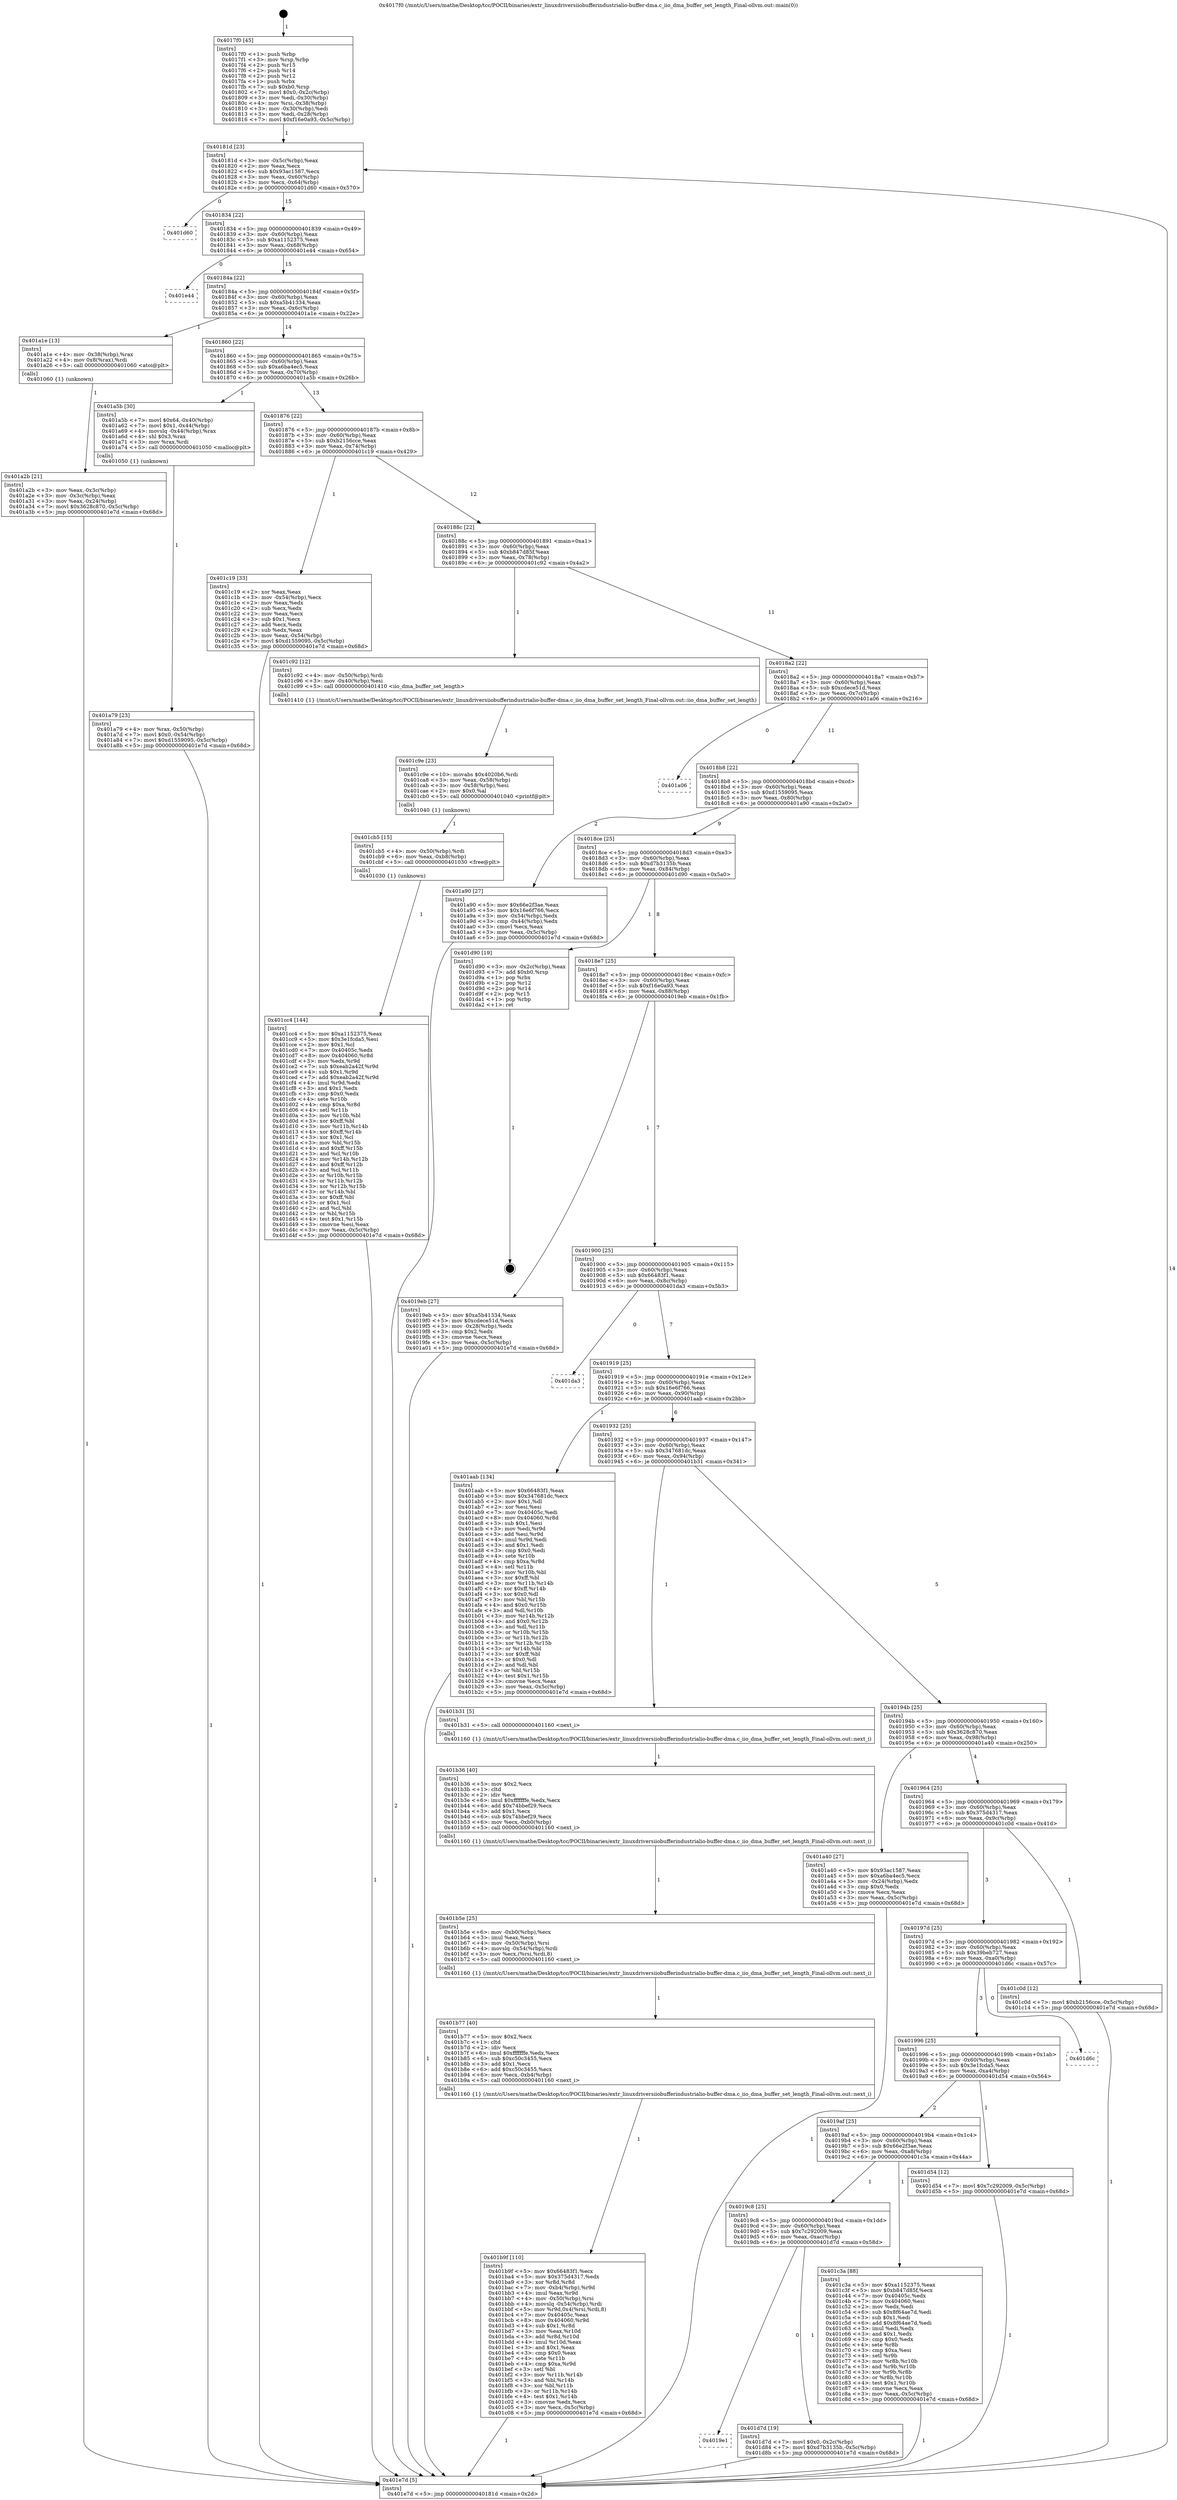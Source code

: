digraph "0x4017f0" {
  label = "0x4017f0 (/mnt/c/Users/mathe/Desktop/tcc/POCII/binaries/extr_linuxdriversiiobufferindustrialio-buffer-dma.c_iio_dma_buffer_set_length_Final-ollvm.out::main(0))"
  labelloc = "t"
  node[shape=record]

  Entry [label="",width=0.3,height=0.3,shape=circle,fillcolor=black,style=filled]
  "0x40181d" [label="{
     0x40181d [23]\l
     | [instrs]\l
     &nbsp;&nbsp;0x40181d \<+3\>: mov -0x5c(%rbp),%eax\l
     &nbsp;&nbsp;0x401820 \<+2\>: mov %eax,%ecx\l
     &nbsp;&nbsp;0x401822 \<+6\>: sub $0x93ac1587,%ecx\l
     &nbsp;&nbsp;0x401828 \<+3\>: mov %eax,-0x60(%rbp)\l
     &nbsp;&nbsp;0x40182b \<+3\>: mov %ecx,-0x64(%rbp)\l
     &nbsp;&nbsp;0x40182e \<+6\>: je 0000000000401d60 \<main+0x570\>\l
  }"]
  "0x401d60" [label="{
     0x401d60\l
  }", style=dashed]
  "0x401834" [label="{
     0x401834 [22]\l
     | [instrs]\l
     &nbsp;&nbsp;0x401834 \<+5\>: jmp 0000000000401839 \<main+0x49\>\l
     &nbsp;&nbsp;0x401839 \<+3\>: mov -0x60(%rbp),%eax\l
     &nbsp;&nbsp;0x40183c \<+5\>: sub $0xa1152375,%eax\l
     &nbsp;&nbsp;0x401841 \<+3\>: mov %eax,-0x68(%rbp)\l
     &nbsp;&nbsp;0x401844 \<+6\>: je 0000000000401e44 \<main+0x654\>\l
  }"]
  Exit [label="",width=0.3,height=0.3,shape=circle,fillcolor=black,style=filled,peripheries=2]
  "0x401e44" [label="{
     0x401e44\l
  }", style=dashed]
  "0x40184a" [label="{
     0x40184a [22]\l
     | [instrs]\l
     &nbsp;&nbsp;0x40184a \<+5\>: jmp 000000000040184f \<main+0x5f\>\l
     &nbsp;&nbsp;0x40184f \<+3\>: mov -0x60(%rbp),%eax\l
     &nbsp;&nbsp;0x401852 \<+5\>: sub $0xa5b41334,%eax\l
     &nbsp;&nbsp;0x401857 \<+3\>: mov %eax,-0x6c(%rbp)\l
     &nbsp;&nbsp;0x40185a \<+6\>: je 0000000000401a1e \<main+0x22e\>\l
  }"]
  "0x4019e1" [label="{
     0x4019e1\l
  }", style=dashed]
  "0x401a1e" [label="{
     0x401a1e [13]\l
     | [instrs]\l
     &nbsp;&nbsp;0x401a1e \<+4\>: mov -0x38(%rbp),%rax\l
     &nbsp;&nbsp;0x401a22 \<+4\>: mov 0x8(%rax),%rdi\l
     &nbsp;&nbsp;0x401a26 \<+5\>: call 0000000000401060 \<atoi@plt\>\l
     | [calls]\l
     &nbsp;&nbsp;0x401060 \{1\} (unknown)\l
  }"]
  "0x401860" [label="{
     0x401860 [22]\l
     | [instrs]\l
     &nbsp;&nbsp;0x401860 \<+5\>: jmp 0000000000401865 \<main+0x75\>\l
     &nbsp;&nbsp;0x401865 \<+3\>: mov -0x60(%rbp),%eax\l
     &nbsp;&nbsp;0x401868 \<+5\>: sub $0xa6ba4ec5,%eax\l
     &nbsp;&nbsp;0x40186d \<+3\>: mov %eax,-0x70(%rbp)\l
     &nbsp;&nbsp;0x401870 \<+6\>: je 0000000000401a5b \<main+0x26b\>\l
  }"]
  "0x401d7d" [label="{
     0x401d7d [19]\l
     | [instrs]\l
     &nbsp;&nbsp;0x401d7d \<+7\>: movl $0x0,-0x2c(%rbp)\l
     &nbsp;&nbsp;0x401d84 \<+7\>: movl $0xd7b3135b,-0x5c(%rbp)\l
     &nbsp;&nbsp;0x401d8b \<+5\>: jmp 0000000000401e7d \<main+0x68d\>\l
  }"]
  "0x401a5b" [label="{
     0x401a5b [30]\l
     | [instrs]\l
     &nbsp;&nbsp;0x401a5b \<+7\>: movl $0x64,-0x40(%rbp)\l
     &nbsp;&nbsp;0x401a62 \<+7\>: movl $0x1,-0x44(%rbp)\l
     &nbsp;&nbsp;0x401a69 \<+4\>: movslq -0x44(%rbp),%rax\l
     &nbsp;&nbsp;0x401a6d \<+4\>: shl $0x3,%rax\l
     &nbsp;&nbsp;0x401a71 \<+3\>: mov %rax,%rdi\l
     &nbsp;&nbsp;0x401a74 \<+5\>: call 0000000000401050 \<malloc@plt\>\l
     | [calls]\l
     &nbsp;&nbsp;0x401050 \{1\} (unknown)\l
  }"]
  "0x401876" [label="{
     0x401876 [22]\l
     | [instrs]\l
     &nbsp;&nbsp;0x401876 \<+5\>: jmp 000000000040187b \<main+0x8b\>\l
     &nbsp;&nbsp;0x40187b \<+3\>: mov -0x60(%rbp),%eax\l
     &nbsp;&nbsp;0x40187e \<+5\>: sub $0xb2156cce,%eax\l
     &nbsp;&nbsp;0x401883 \<+3\>: mov %eax,-0x74(%rbp)\l
     &nbsp;&nbsp;0x401886 \<+6\>: je 0000000000401c19 \<main+0x429\>\l
  }"]
  "0x401cc4" [label="{
     0x401cc4 [144]\l
     | [instrs]\l
     &nbsp;&nbsp;0x401cc4 \<+5\>: mov $0xa1152375,%eax\l
     &nbsp;&nbsp;0x401cc9 \<+5\>: mov $0x3e1fcda5,%esi\l
     &nbsp;&nbsp;0x401cce \<+2\>: mov $0x1,%cl\l
     &nbsp;&nbsp;0x401cd0 \<+7\>: mov 0x40405c,%edx\l
     &nbsp;&nbsp;0x401cd7 \<+8\>: mov 0x404060,%r8d\l
     &nbsp;&nbsp;0x401cdf \<+3\>: mov %edx,%r9d\l
     &nbsp;&nbsp;0x401ce2 \<+7\>: sub $0xeab2a42f,%r9d\l
     &nbsp;&nbsp;0x401ce9 \<+4\>: sub $0x1,%r9d\l
     &nbsp;&nbsp;0x401ced \<+7\>: add $0xeab2a42f,%r9d\l
     &nbsp;&nbsp;0x401cf4 \<+4\>: imul %r9d,%edx\l
     &nbsp;&nbsp;0x401cf8 \<+3\>: and $0x1,%edx\l
     &nbsp;&nbsp;0x401cfb \<+3\>: cmp $0x0,%edx\l
     &nbsp;&nbsp;0x401cfe \<+4\>: sete %r10b\l
     &nbsp;&nbsp;0x401d02 \<+4\>: cmp $0xa,%r8d\l
     &nbsp;&nbsp;0x401d06 \<+4\>: setl %r11b\l
     &nbsp;&nbsp;0x401d0a \<+3\>: mov %r10b,%bl\l
     &nbsp;&nbsp;0x401d0d \<+3\>: xor $0xff,%bl\l
     &nbsp;&nbsp;0x401d10 \<+3\>: mov %r11b,%r14b\l
     &nbsp;&nbsp;0x401d13 \<+4\>: xor $0xff,%r14b\l
     &nbsp;&nbsp;0x401d17 \<+3\>: xor $0x1,%cl\l
     &nbsp;&nbsp;0x401d1a \<+3\>: mov %bl,%r15b\l
     &nbsp;&nbsp;0x401d1d \<+4\>: and $0xff,%r15b\l
     &nbsp;&nbsp;0x401d21 \<+3\>: and %cl,%r10b\l
     &nbsp;&nbsp;0x401d24 \<+3\>: mov %r14b,%r12b\l
     &nbsp;&nbsp;0x401d27 \<+4\>: and $0xff,%r12b\l
     &nbsp;&nbsp;0x401d2b \<+3\>: and %cl,%r11b\l
     &nbsp;&nbsp;0x401d2e \<+3\>: or %r10b,%r15b\l
     &nbsp;&nbsp;0x401d31 \<+3\>: or %r11b,%r12b\l
     &nbsp;&nbsp;0x401d34 \<+3\>: xor %r12b,%r15b\l
     &nbsp;&nbsp;0x401d37 \<+3\>: or %r14b,%bl\l
     &nbsp;&nbsp;0x401d3a \<+3\>: xor $0xff,%bl\l
     &nbsp;&nbsp;0x401d3d \<+3\>: or $0x1,%cl\l
     &nbsp;&nbsp;0x401d40 \<+2\>: and %cl,%bl\l
     &nbsp;&nbsp;0x401d42 \<+3\>: or %bl,%r15b\l
     &nbsp;&nbsp;0x401d45 \<+4\>: test $0x1,%r15b\l
     &nbsp;&nbsp;0x401d49 \<+3\>: cmovne %esi,%eax\l
     &nbsp;&nbsp;0x401d4c \<+3\>: mov %eax,-0x5c(%rbp)\l
     &nbsp;&nbsp;0x401d4f \<+5\>: jmp 0000000000401e7d \<main+0x68d\>\l
  }"]
  "0x401c19" [label="{
     0x401c19 [33]\l
     | [instrs]\l
     &nbsp;&nbsp;0x401c19 \<+2\>: xor %eax,%eax\l
     &nbsp;&nbsp;0x401c1b \<+3\>: mov -0x54(%rbp),%ecx\l
     &nbsp;&nbsp;0x401c1e \<+2\>: mov %eax,%edx\l
     &nbsp;&nbsp;0x401c20 \<+2\>: sub %ecx,%edx\l
     &nbsp;&nbsp;0x401c22 \<+2\>: mov %eax,%ecx\l
     &nbsp;&nbsp;0x401c24 \<+3\>: sub $0x1,%ecx\l
     &nbsp;&nbsp;0x401c27 \<+2\>: add %ecx,%edx\l
     &nbsp;&nbsp;0x401c29 \<+2\>: sub %edx,%eax\l
     &nbsp;&nbsp;0x401c2b \<+3\>: mov %eax,-0x54(%rbp)\l
     &nbsp;&nbsp;0x401c2e \<+7\>: movl $0xd1559095,-0x5c(%rbp)\l
     &nbsp;&nbsp;0x401c35 \<+5\>: jmp 0000000000401e7d \<main+0x68d\>\l
  }"]
  "0x40188c" [label="{
     0x40188c [22]\l
     | [instrs]\l
     &nbsp;&nbsp;0x40188c \<+5\>: jmp 0000000000401891 \<main+0xa1\>\l
     &nbsp;&nbsp;0x401891 \<+3\>: mov -0x60(%rbp),%eax\l
     &nbsp;&nbsp;0x401894 \<+5\>: sub $0xb847d85f,%eax\l
     &nbsp;&nbsp;0x401899 \<+3\>: mov %eax,-0x78(%rbp)\l
     &nbsp;&nbsp;0x40189c \<+6\>: je 0000000000401c92 \<main+0x4a2\>\l
  }"]
  "0x401cb5" [label="{
     0x401cb5 [15]\l
     | [instrs]\l
     &nbsp;&nbsp;0x401cb5 \<+4\>: mov -0x50(%rbp),%rdi\l
     &nbsp;&nbsp;0x401cb9 \<+6\>: mov %eax,-0xb8(%rbp)\l
     &nbsp;&nbsp;0x401cbf \<+5\>: call 0000000000401030 \<free@plt\>\l
     | [calls]\l
     &nbsp;&nbsp;0x401030 \{1\} (unknown)\l
  }"]
  "0x401c92" [label="{
     0x401c92 [12]\l
     | [instrs]\l
     &nbsp;&nbsp;0x401c92 \<+4\>: mov -0x50(%rbp),%rdi\l
     &nbsp;&nbsp;0x401c96 \<+3\>: mov -0x40(%rbp),%esi\l
     &nbsp;&nbsp;0x401c99 \<+5\>: call 0000000000401410 \<iio_dma_buffer_set_length\>\l
     | [calls]\l
     &nbsp;&nbsp;0x401410 \{1\} (/mnt/c/Users/mathe/Desktop/tcc/POCII/binaries/extr_linuxdriversiiobufferindustrialio-buffer-dma.c_iio_dma_buffer_set_length_Final-ollvm.out::iio_dma_buffer_set_length)\l
  }"]
  "0x4018a2" [label="{
     0x4018a2 [22]\l
     | [instrs]\l
     &nbsp;&nbsp;0x4018a2 \<+5\>: jmp 00000000004018a7 \<main+0xb7\>\l
     &nbsp;&nbsp;0x4018a7 \<+3\>: mov -0x60(%rbp),%eax\l
     &nbsp;&nbsp;0x4018aa \<+5\>: sub $0xcdece51d,%eax\l
     &nbsp;&nbsp;0x4018af \<+3\>: mov %eax,-0x7c(%rbp)\l
     &nbsp;&nbsp;0x4018b2 \<+6\>: je 0000000000401a06 \<main+0x216\>\l
  }"]
  "0x401c9e" [label="{
     0x401c9e [23]\l
     | [instrs]\l
     &nbsp;&nbsp;0x401c9e \<+10\>: movabs $0x4020b6,%rdi\l
     &nbsp;&nbsp;0x401ca8 \<+3\>: mov %eax,-0x58(%rbp)\l
     &nbsp;&nbsp;0x401cab \<+3\>: mov -0x58(%rbp),%esi\l
     &nbsp;&nbsp;0x401cae \<+2\>: mov $0x0,%al\l
     &nbsp;&nbsp;0x401cb0 \<+5\>: call 0000000000401040 \<printf@plt\>\l
     | [calls]\l
     &nbsp;&nbsp;0x401040 \{1\} (unknown)\l
  }"]
  "0x401a06" [label="{
     0x401a06\l
  }", style=dashed]
  "0x4018b8" [label="{
     0x4018b8 [22]\l
     | [instrs]\l
     &nbsp;&nbsp;0x4018b8 \<+5\>: jmp 00000000004018bd \<main+0xcd\>\l
     &nbsp;&nbsp;0x4018bd \<+3\>: mov -0x60(%rbp),%eax\l
     &nbsp;&nbsp;0x4018c0 \<+5\>: sub $0xd1559095,%eax\l
     &nbsp;&nbsp;0x4018c5 \<+3\>: mov %eax,-0x80(%rbp)\l
     &nbsp;&nbsp;0x4018c8 \<+6\>: je 0000000000401a90 \<main+0x2a0\>\l
  }"]
  "0x4019c8" [label="{
     0x4019c8 [25]\l
     | [instrs]\l
     &nbsp;&nbsp;0x4019c8 \<+5\>: jmp 00000000004019cd \<main+0x1dd\>\l
     &nbsp;&nbsp;0x4019cd \<+3\>: mov -0x60(%rbp),%eax\l
     &nbsp;&nbsp;0x4019d0 \<+5\>: sub $0x7c292009,%eax\l
     &nbsp;&nbsp;0x4019d5 \<+6\>: mov %eax,-0xac(%rbp)\l
     &nbsp;&nbsp;0x4019db \<+6\>: je 0000000000401d7d \<main+0x58d\>\l
  }"]
  "0x401a90" [label="{
     0x401a90 [27]\l
     | [instrs]\l
     &nbsp;&nbsp;0x401a90 \<+5\>: mov $0x66e2f3ae,%eax\l
     &nbsp;&nbsp;0x401a95 \<+5\>: mov $0x16e6f766,%ecx\l
     &nbsp;&nbsp;0x401a9a \<+3\>: mov -0x54(%rbp),%edx\l
     &nbsp;&nbsp;0x401a9d \<+3\>: cmp -0x44(%rbp),%edx\l
     &nbsp;&nbsp;0x401aa0 \<+3\>: cmovl %ecx,%eax\l
     &nbsp;&nbsp;0x401aa3 \<+3\>: mov %eax,-0x5c(%rbp)\l
     &nbsp;&nbsp;0x401aa6 \<+5\>: jmp 0000000000401e7d \<main+0x68d\>\l
  }"]
  "0x4018ce" [label="{
     0x4018ce [25]\l
     | [instrs]\l
     &nbsp;&nbsp;0x4018ce \<+5\>: jmp 00000000004018d3 \<main+0xe3\>\l
     &nbsp;&nbsp;0x4018d3 \<+3\>: mov -0x60(%rbp),%eax\l
     &nbsp;&nbsp;0x4018d6 \<+5\>: sub $0xd7b3135b,%eax\l
     &nbsp;&nbsp;0x4018db \<+6\>: mov %eax,-0x84(%rbp)\l
     &nbsp;&nbsp;0x4018e1 \<+6\>: je 0000000000401d90 \<main+0x5a0\>\l
  }"]
  "0x401c3a" [label="{
     0x401c3a [88]\l
     | [instrs]\l
     &nbsp;&nbsp;0x401c3a \<+5\>: mov $0xa1152375,%eax\l
     &nbsp;&nbsp;0x401c3f \<+5\>: mov $0xb847d85f,%ecx\l
     &nbsp;&nbsp;0x401c44 \<+7\>: mov 0x40405c,%edx\l
     &nbsp;&nbsp;0x401c4b \<+7\>: mov 0x404060,%esi\l
     &nbsp;&nbsp;0x401c52 \<+2\>: mov %edx,%edi\l
     &nbsp;&nbsp;0x401c54 \<+6\>: sub $0x8f64ae7d,%edi\l
     &nbsp;&nbsp;0x401c5a \<+3\>: sub $0x1,%edi\l
     &nbsp;&nbsp;0x401c5d \<+6\>: add $0x8f64ae7d,%edi\l
     &nbsp;&nbsp;0x401c63 \<+3\>: imul %edi,%edx\l
     &nbsp;&nbsp;0x401c66 \<+3\>: and $0x1,%edx\l
     &nbsp;&nbsp;0x401c69 \<+3\>: cmp $0x0,%edx\l
     &nbsp;&nbsp;0x401c6c \<+4\>: sete %r8b\l
     &nbsp;&nbsp;0x401c70 \<+3\>: cmp $0xa,%esi\l
     &nbsp;&nbsp;0x401c73 \<+4\>: setl %r9b\l
     &nbsp;&nbsp;0x401c77 \<+3\>: mov %r8b,%r10b\l
     &nbsp;&nbsp;0x401c7a \<+3\>: and %r9b,%r10b\l
     &nbsp;&nbsp;0x401c7d \<+3\>: xor %r9b,%r8b\l
     &nbsp;&nbsp;0x401c80 \<+3\>: or %r8b,%r10b\l
     &nbsp;&nbsp;0x401c83 \<+4\>: test $0x1,%r10b\l
     &nbsp;&nbsp;0x401c87 \<+3\>: cmovne %ecx,%eax\l
     &nbsp;&nbsp;0x401c8a \<+3\>: mov %eax,-0x5c(%rbp)\l
     &nbsp;&nbsp;0x401c8d \<+5\>: jmp 0000000000401e7d \<main+0x68d\>\l
  }"]
  "0x401d90" [label="{
     0x401d90 [19]\l
     | [instrs]\l
     &nbsp;&nbsp;0x401d90 \<+3\>: mov -0x2c(%rbp),%eax\l
     &nbsp;&nbsp;0x401d93 \<+7\>: add $0xb0,%rsp\l
     &nbsp;&nbsp;0x401d9a \<+1\>: pop %rbx\l
     &nbsp;&nbsp;0x401d9b \<+2\>: pop %r12\l
     &nbsp;&nbsp;0x401d9d \<+2\>: pop %r14\l
     &nbsp;&nbsp;0x401d9f \<+2\>: pop %r15\l
     &nbsp;&nbsp;0x401da1 \<+1\>: pop %rbp\l
     &nbsp;&nbsp;0x401da2 \<+1\>: ret\l
  }"]
  "0x4018e7" [label="{
     0x4018e7 [25]\l
     | [instrs]\l
     &nbsp;&nbsp;0x4018e7 \<+5\>: jmp 00000000004018ec \<main+0xfc\>\l
     &nbsp;&nbsp;0x4018ec \<+3\>: mov -0x60(%rbp),%eax\l
     &nbsp;&nbsp;0x4018ef \<+5\>: sub $0xf16e0a93,%eax\l
     &nbsp;&nbsp;0x4018f4 \<+6\>: mov %eax,-0x88(%rbp)\l
     &nbsp;&nbsp;0x4018fa \<+6\>: je 00000000004019eb \<main+0x1fb\>\l
  }"]
  "0x4019af" [label="{
     0x4019af [25]\l
     | [instrs]\l
     &nbsp;&nbsp;0x4019af \<+5\>: jmp 00000000004019b4 \<main+0x1c4\>\l
     &nbsp;&nbsp;0x4019b4 \<+3\>: mov -0x60(%rbp),%eax\l
     &nbsp;&nbsp;0x4019b7 \<+5\>: sub $0x66e2f3ae,%eax\l
     &nbsp;&nbsp;0x4019bc \<+6\>: mov %eax,-0xa8(%rbp)\l
     &nbsp;&nbsp;0x4019c2 \<+6\>: je 0000000000401c3a \<main+0x44a\>\l
  }"]
  "0x4019eb" [label="{
     0x4019eb [27]\l
     | [instrs]\l
     &nbsp;&nbsp;0x4019eb \<+5\>: mov $0xa5b41334,%eax\l
     &nbsp;&nbsp;0x4019f0 \<+5\>: mov $0xcdece51d,%ecx\l
     &nbsp;&nbsp;0x4019f5 \<+3\>: mov -0x28(%rbp),%edx\l
     &nbsp;&nbsp;0x4019f8 \<+3\>: cmp $0x2,%edx\l
     &nbsp;&nbsp;0x4019fb \<+3\>: cmovne %ecx,%eax\l
     &nbsp;&nbsp;0x4019fe \<+3\>: mov %eax,-0x5c(%rbp)\l
     &nbsp;&nbsp;0x401a01 \<+5\>: jmp 0000000000401e7d \<main+0x68d\>\l
  }"]
  "0x401900" [label="{
     0x401900 [25]\l
     | [instrs]\l
     &nbsp;&nbsp;0x401900 \<+5\>: jmp 0000000000401905 \<main+0x115\>\l
     &nbsp;&nbsp;0x401905 \<+3\>: mov -0x60(%rbp),%eax\l
     &nbsp;&nbsp;0x401908 \<+5\>: sub $0x66483f1,%eax\l
     &nbsp;&nbsp;0x40190d \<+6\>: mov %eax,-0x8c(%rbp)\l
     &nbsp;&nbsp;0x401913 \<+6\>: je 0000000000401da3 \<main+0x5b3\>\l
  }"]
  "0x401e7d" [label="{
     0x401e7d [5]\l
     | [instrs]\l
     &nbsp;&nbsp;0x401e7d \<+5\>: jmp 000000000040181d \<main+0x2d\>\l
  }"]
  "0x4017f0" [label="{
     0x4017f0 [45]\l
     | [instrs]\l
     &nbsp;&nbsp;0x4017f0 \<+1\>: push %rbp\l
     &nbsp;&nbsp;0x4017f1 \<+3\>: mov %rsp,%rbp\l
     &nbsp;&nbsp;0x4017f4 \<+2\>: push %r15\l
     &nbsp;&nbsp;0x4017f6 \<+2\>: push %r14\l
     &nbsp;&nbsp;0x4017f8 \<+2\>: push %r12\l
     &nbsp;&nbsp;0x4017fa \<+1\>: push %rbx\l
     &nbsp;&nbsp;0x4017fb \<+7\>: sub $0xb0,%rsp\l
     &nbsp;&nbsp;0x401802 \<+7\>: movl $0x0,-0x2c(%rbp)\l
     &nbsp;&nbsp;0x401809 \<+3\>: mov %edi,-0x30(%rbp)\l
     &nbsp;&nbsp;0x40180c \<+4\>: mov %rsi,-0x38(%rbp)\l
     &nbsp;&nbsp;0x401810 \<+3\>: mov -0x30(%rbp),%edi\l
     &nbsp;&nbsp;0x401813 \<+3\>: mov %edi,-0x28(%rbp)\l
     &nbsp;&nbsp;0x401816 \<+7\>: movl $0xf16e0a93,-0x5c(%rbp)\l
  }"]
  "0x401a2b" [label="{
     0x401a2b [21]\l
     | [instrs]\l
     &nbsp;&nbsp;0x401a2b \<+3\>: mov %eax,-0x3c(%rbp)\l
     &nbsp;&nbsp;0x401a2e \<+3\>: mov -0x3c(%rbp),%eax\l
     &nbsp;&nbsp;0x401a31 \<+3\>: mov %eax,-0x24(%rbp)\l
     &nbsp;&nbsp;0x401a34 \<+7\>: movl $0x3628c870,-0x5c(%rbp)\l
     &nbsp;&nbsp;0x401a3b \<+5\>: jmp 0000000000401e7d \<main+0x68d\>\l
  }"]
  "0x401d54" [label="{
     0x401d54 [12]\l
     | [instrs]\l
     &nbsp;&nbsp;0x401d54 \<+7\>: movl $0x7c292009,-0x5c(%rbp)\l
     &nbsp;&nbsp;0x401d5b \<+5\>: jmp 0000000000401e7d \<main+0x68d\>\l
  }"]
  "0x401da3" [label="{
     0x401da3\l
  }", style=dashed]
  "0x401919" [label="{
     0x401919 [25]\l
     | [instrs]\l
     &nbsp;&nbsp;0x401919 \<+5\>: jmp 000000000040191e \<main+0x12e\>\l
     &nbsp;&nbsp;0x40191e \<+3\>: mov -0x60(%rbp),%eax\l
     &nbsp;&nbsp;0x401921 \<+5\>: sub $0x16e6f766,%eax\l
     &nbsp;&nbsp;0x401926 \<+6\>: mov %eax,-0x90(%rbp)\l
     &nbsp;&nbsp;0x40192c \<+6\>: je 0000000000401aab \<main+0x2bb\>\l
  }"]
  "0x401996" [label="{
     0x401996 [25]\l
     | [instrs]\l
     &nbsp;&nbsp;0x401996 \<+5\>: jmp 000000000040199b \<main+0x1ab\>\l
     &nbsp;&nbsp;0x40199b \<+3\>: mov -0x60(%rbp),%eax\l
     &nbsp;&nbsp;0x40199e \<+5\>: sub $0x3e1fcda5,%eax\l
     &nbsp;&nbsp;0x4019a3 \<+6\>: mov %eax,-0xa4(%rbp)\l
     &nbsp;&nbsp;0x4019a9 \<+6\>: je 0000000000401d54 \<main+0x564\>\l
  }"]
  "0x401aab" [label="{
     0x401aab [134]\l
     | [instrs]\l
     &nbsp;&nbsp;0x401aab \<+5\>: mov $0x66483f1,%eax\l
     &nbsp;&nbsp;0x401ab0 \<+5\>: mov $0x347681dc,%ecx\l
     &nbsp;&nbsp;0x401ab5 \<+2\>: mov $0x1,%dl\l
     &nbsp;&nbsp;0x401ab7 \<+2\>: xor %esi,%esi\l
     &nbsp;&nbsp;0x401ab9 \<+7\>: mov 0x40405c,%edi\l
     &nbsp;&nbsp;0x401ac0 \<+8\>: mov 0x404060,%r8d\l
     &nbsp;&nbsp;0x401ac8 \<+3\>: sub $0x1,%esi\l
     &nbsp;&nbsp;0x401acb \<+3\>: mov %edi,%r9d\l
     &nbsp;&nbsp;0x401ace \<+3\>: add %esi,%r9d\l
     &nbsp;&nbsp;0x401ad1 \<+4\>: imul %r9d,%edi\l
     &nbsp;&nbsp;0x401ad5 \<+3\>: and $0x1,%edi\l
     &nbsp;&nbsp;0x401ad8 \<+3\>: cmp $0x0,%edi\l
     &nbsp;&nbsp;0x401adb \<+4\>: sete %r10b\l
     &nbsp;&nbsp;0x401adf \<+4\>: cmp $0xa,%r8d\l
     &nbsp;&nbsp;0x401ae3 \<+4\>: setl %r11b\l
     &nbsp;&nbsp;0x401ae7 \<+3\>: mov %r10b,%bl\l
     &nbsp;&nbsp;0x401aea \<+3\>: xor $0xff,%bl\l
     &nbsp;&nbsp;0x401aed \<+3\>: mov %r11b,%r14b\l
     &nbsp;&nbsp;0x401af0 \<+4\>: xor $0xff,%r14b\l
     &nbsp;&nbsp;0x401af4 \<+3\>: xor $0x0,%dl\l
     &nbsp;&nbsp;0x401af7 \<+3\>: mov %bl,%r15b\l
     &nbsp;&nbsp;0x401afa \<+4\>: and $0x0,%r15b\l
     &nbsp;&nbsp;0x401afe \<+3\>: and %dl,%r10b\l
     &nbsp;&nbsp;0x401b01 \<+3\>: mov %r14b,%r12b\l
     &nbsp;&nbsp;0x401b04 \<+4\>: and $0x0,%r12b\l
     &nbsp;&nbsp;0x401b08 \<+3\>: and %dl,%r11b\l
     &nbsp;&nbsp;0x401b0b \<+3\>: or %r10b,%r15b\l
     &nbsp;&nbsp;0x401b0e \<+3\>: or %r11b,%r12b\l
     &nbsp;&nbsp;0x401b11 \<+3\>: xor %r12b,%r15b\l
     &nbsp;&nbsp;0x401b14 \<+3\>: or %r14b,%bl\l
     &nbsp;&nbsp;0x401b17 \<+3\>: xor $0xff,%bl\l
     &nbsp;&nbsp;0x401b1a \<+3\>: or $0x0,%dl\l
     &nbsp;&nbsp;0x401b1d \<+2\>: and %dl,%bl\l
     &nbsp;&nbsp;0x401b1f \<+3\>: or %bl,%r15b\l
     &nbsp;&nbsp;0x401b22 \<+4\>: test $0x1,%r15b\l
     &nbsp;&nbsp;0x401b26 \<+3\>: cmovne %ecx,%eax\l
     &nbsp;&nbsp;0x401b29 \<+3\>: mov %eax,-0x5c(%rbp)\l
     &nbsp;&nbsp;0x401b2c \<+5\>: jmp 0000000000401e7d \<main+0x68d\>\l
  }"]
  "0x401932" [label="{
     0x401932 [25]\l
     | [instrs]\l
     &nbsp;&nbsp;0x401932 \<+5\>: jmp 0000000000401937 \<main+0x147\>\l
     &nbsp;&nbsp;0x401937 \<+3\>: mov -0x60(%rbp),%eax\l
     &nbsp;&nbsp;0x40193a \<+5\>: sub $0x347681dc,%eax\l
     &nbsp;&nbsp;0x40193f \<+6\>: mov %eax,-0x94(%rbp)\l
     &nbsp;&nbsp;0x401945 \<+6\>: je 0000000000401b31 \<main+0x341\>\l
  }"]
  "0x401d6c" [label="{
     0x401d6c\l
  }", style=dashed]
  "0x401b31" [label="{
     0x401b31 [5]\l
     | [instrs]\l
     &nbsp;&nbsp;0x401b31 \<+5\>: call 0000000000401160 \<next_i\>\l
     | [calls]\l
     &nbsp;&nbsp;0x401160 \{1\} (/mnt/c/Users/mathe/Desktop/tcc/POCII/binaries/extr_linuxdriversiiobufferindustrialio-buffer-dma.c_iio_dma_buffer_set_length_Final-ollvm.out::next_i)\l
  }"]
  "0x40194b" [label="{
     0x40194b [25]\l
     | [instrs]\l
     &nbsp;&nbsp;0x40194b \<+5\>: jmp 0000000000401950 \<main+0x160\>\l
     &nbsp;&nbsp;0x401950 \<+3\>: mov -0x60(%rbp),%eax\l
     &nbsp;&nbsp;0x401953 \<+5\>: sub $0x3628c870,%eax\l
     &nbsp;&nbsp;0x401958 \<+6\>: mov %eax,-0x98(%rbp)\l
     &nbsp;&nbsp;0x40195e \<+6\>: je 0000000000401a40 \<main+0x250\>\l
  }"]
  "0x40197d" [label="{
     0x40197d [25]\l
     | [instrs]\l
     &nbsp;&nbsp;0x40197d \<+5\>: jmp 0000000000401982 \<main+0x192\>\l
     &nbsp;&nbsp;0x401982 \<+3\>: mov -0x60(%rbp),%eax\l
     &nbsp;&nbsp;0x401985 \<+5\>: sub $0x39beb727,%eax\l
     &nbsp;&nbsp;0x40198a \<+6\>: mov %eax,-0xa0(%rbp)\l
     &nbsp;&nbsp;0x401990 \<+6\>: je 0000000000401d6c \<main+0x57c\>\l
  }"]
  "0x401a40" [label="{
     0x401a40 [27]\l
     | [instrs]\l
     &nbsp;&nbsp;0x401a40 \<+5\>: mov $0x93ac1587,%eax\l
     &nbsp;&nbsp;0x401a45 \<+5\>: mov $0xa6ba4ec5,%ecx\l
     &nbsp;&nbsp;0x401a4a \<+3\>: mov -0x24(%rbp),%edx\l
     &nbsp;&nbsp;0x401a4d \<+3\>: cmp $0x0,%edx\l
     &nbsp;&nbsp;0x401a50 \<+3\>: cmove %ecx,%eax\l
     &nbsp;&nbsp;0x401a53 \<+3\>: mov %eax,-0x5c(%rbp)\l
     &nbsp;&nbsp;0x401a56 \<+5\>: jmp 0000000000401e7d \<main+0x68d\>\l
  }"]
  "0x401964" [label="{
     0x401964 [25]\l
     | [instrs]\l
     &nbsp;&nbsp;0x401964 \<+5\>: jmp 0000000000401969 \<main+0x179\>\l
     &nbsp;&nbsp;0x401969 \<+3\>: mov -0x60(%rbp),%eax\l
     &nbsp;&nbsp;0x40196c \<+5\>: sub $0x375d4317,%eax\l
     &nbsp;&nbsp;0x401971 \<+6\>: mov %eax,-0x9c(%rbp)\l
     &nbsp;&nbsp;0x401977 \<+6\>: je 0000000000401c0d \<main+0x41d\>\l
  }"]
  "0x401a79" [label="{
     0x401a79 [23]\l
     | [instrs]\l
     &nbsp;&nbsp;0x401a79 \<+4\>: mov %rax,-0x50(%rbp)\l
     &nbsp;&nbsp;0x401a7d \<+7\>: movl $0x0,-0x54(%rbp)\l
     &nbsp;&nbsp;0x401a84 \<+7\>: movl $0xd1559095,-0x5c(%rbp)\l
     &nbsp;&nbsp;0x401a8b \<+5\>: jmp 0000000000401e7d \<main+0x68d\>\l
  }"]
  "0x401b36" [label="{
     0x401b36 [40]\l
     | [instrs]\l
     &nbsp;&nbsp;0x401b36 \<+5\>: mov $0x2,%ecx\l
     &nbsp;&nbsp;0x401b3b \<+1\>: cltd\l
     &nbsp;&nbsp;0x401b3c \<+2\>: idiv %ecx\l
     &nbsp;&nbsp;0x401b3e \<+6\>: imul $0xfffffffe,%edx,%ecx\l
     &nbsp;&nbsp;0x401b44 \<+6\>: add $0x74bbef29,%ecx\l
     &nbsp;&nbsp;0x401b4a \<+3\>: add $0x1,%ecx\l
     &nbsp;&nbsp;0x401b4d \<+6\>: sub $0x74bbef29,%ecx\l
     &nbsp;&nbsp;0x401b53 \<+6\>: mov %ecx,-0xb0(%rbp)\l
     &nbsp;&nbsp;0x401b59 \<+5\>: call 0000000000401160 \<next_i\>\l
     | [calls]\l
     &nbsp;&nbsp;0x401160 \{1\} (/mnt/c/Users/mathe/Desktop/tcc/POCII/binaries/extr_linuxdriversiiobufferindustrialio-buffer-dma.c_iio_dma_buffer_set_length_Final-ollvm.out::next_i)\l
  }"]
  "0x401b5e" [label="{
     0x401b5e [25]\l
     | [instrs]\l
     &nbsp;&nbsp;0x401b5e \<+6\>: mov -0xb0(%rbp),%ecx\l
     &nbsp;&nbsp;0x401b64 \<+3\>: imul %eax,%ecx\l
     &nbsp;&nbsp;0x401b67 \<+4\>: mov -0x50(%rbp),%rsi\l
     &nbsp;&nbsp;0x401b6b \<+4\>: movslq -0x54(%rbp),%rdi\l
     &nbsp;&nbsp;0x401b6f \<+3\>: mov %ecx,(%rsi,%rdi,8)\l
     &nbsp;&nbsp;0x401b72 \<+5\>: call 0000000000401160 \<next_i\>\l
     | [calls]\l
     &nbsp;&nbsp;0x401160 \{1\} (/mnt/c/Users/mathe/Desktop/tcc/POCII/binaries/extr_linuxdriversiiobufferindustrialio-buffer-dma.c_iio_dma_buffer_set_length_Final-ollvm.out::next_i)\l
  }"]
  "0x401b77" [label="{
     0x401b77 [40]\l
     | [instrs]\l
     &nbsp;&nbsp;0x401b77 \<+5\>: mov $0x2,%ecx\l
     &nbsp;&nbsp;0x401b7c \<+1\>: cltd\l
     &nbsp;&nbsp;0x401b7d \<+2\>: idiv %ecx\l
     &nbsp;&nbsp;0x401b7f \<+6\>: imul $0xfffffffe,%edx,%ecx\l
     &nbsp;&nbsp;0x401b85 \<+6\>: sub $0xc50c3455,%ecx\l
     &nbsp;&nbsp;0x401b8b \<+3\>: add $0x1,%ecx\l
     &nbsp;&nbsp;0x401b8e \<+6\>: add $0xc50c3455,%ecx\l
     &nbsp;&nbsp;0x401b94 \<+6\>: mov %ecx,-0xb4(%rbp)\l
     &nbsp;&nbsp;0x401b9a \<+5\>: call 0000000000401160 \<next_i\>\l
     | [calls]\l
     &nbsp;&nbsp;0x401160 \{1\} (/mnt/c/Users/mathe/Desktop/tcc/POCII/binaries/extr_linuxdriversiiobufferindustrialio-buffer-dma.c_iio_dma_buffer_set_length_Final-ollvm.out::next_i)\l
  }"]
  "0x401b9f" [label="{
     0x401b9f [110]\l
     | [instrs]\l
     &nbsp;&nbsp;0x401b9f \<+5\>: mov $0x66483f1,%ecx\l
     &nbsp;&nbsp;0x401ba4 \<+5\>: mov $0x375d4317,%edx\l
     &nbsp;&nbsp;0x401ba9 \<+3\>: xor %r8d,%r8d\l
     &nbsp;&nbsp;0x401bac \<+7\>: mov -0xb4(%rbp),%r9d\l
     &nbsp;&nbsp;0x401bb3 \<+4\>: imul %eax,%r9d\l
     &nbsp;&nbsp;0x401bb7 \<+4\>: mov -0x50(%rbp),%rsi\l
     &nbsp;&nbsp;0x401bbb \<+4\>: movslq -0x54(%rbp),%rdi\l
     &nbsp;&nbsp;0x401bbf \<+5\>: mov %r9d,0x4(%rsi,%rdi,8)\l
     &nbsp;&nbsp;0x401bc4 \<+7\>: mov 0x40405c,%eax\l
     &nbsp;&nbsp;0x401bcb \<+8\>: mov 0x404060,%r9d\l
     &nbsp;&nbsp;0x401bd3 \<+4\>: sub $0x1,%r8d\l
     &nbsp;&nbsp;0x401bd7 \<+3\>: mov %eax,%r10d\l
     &nbsp;&nbsp;0x401bda \<+3\>: add %r8d,%r10d\l
     &nbsp;&nbsp;0x401bdd \<+4\>: imul %r10d,%eax\l
     &nbsp;&nbsp;0x401be1 \<+3\>: and $0x1,%eax\l
     &nbsp;&nbsp;0x401be4 \<+3\>: cmp $0x0,%eax\l
     &nbsp;&nbsp;0x401be7 \<+4\>: sete %r11b\l
     &nbsp;&nbsp;0x401beb \<+4\>: cmp $0xa,%r9d\l
     &nbsp;&nbsp;0x401bef \<+3\>: setl %bl\l
     &nbsp;&nbsp;0x401bf2 \<+3\>: mov %r11b,%r14b\l
     &nbsp;&nbsp;0x401bf5 \<+3\>: and %bl,%r14b\l
     &nbsp;&nbsp;0x401bf8 \<+3\>: xor %bl,%r11b\l
     &nbsp;&nbsp;0x401bfb \<+3\>: or %r11b,%r14b\l
     &nbsp;&nbsp;0x401bfe \<+4\>: test $0x1,%r14b\l
     &nbsp;&nbsp;0x401c02 \<+3\>: cmovne %edx,%ecx\l
     &nbsp;&nbsp;0x401c05 \<+3\>: mov %ecx,-0x5c(%rbp)\l
     &nbsp;&nbsp;0x401c08 \<+5\>: jmp 0000000000401e7d \<main+0x68d\>\l
  }"]
  "0x401c0d" [label="{
     0x401c0d [12]\l
     | [instrs]\l
     &nbsp;&nbsp;0x401c0d \<+7\>: movl $0xb2156cce,-0x5c(%rbp)\l
     &nbsp;&nbsp;0x401c14 \<+5\>: jmp 0000000000401e7d \<main+0x68d\>\l
  }"]
  Entry -> "0x4017f0" [label=" 1"]
  "0x40181d" -> "0x401d60" [label=" 0"]
  "0x40181d" -> "0x401834" [label=" 15"]
  "0x401d90" -> Exit [label=" 1"]
  "0x401834" -> "0x401e44" [label=" 0"]
  "0x401834" -> "0x40184a" [label=" 15"]
  "0x401d7d" -> "0x401e7d" [label=" 1"]
  "0x40184a" -> "0x401a1e" [label=" 1"]
  "0x40184a" -> "0x401860" [label=" 14"]
  "0x4019c8" -> "0x4019e1" [label=" 0"]
  "0x401860" -> "0x401a5b" [label=" 1"]
  "0x401860" -> "0x401876" [label=" 13"]
  "0x4019c8" -> "0x401d7d" [label=" 1"]
  "0x401876" -> "0x401c19" [label=" 1"]
  "0x401876" -> "0x40188c" [label=" 12"]
  "0x401d54" -> "0x401e7d" [label=" 1"]
  "0x40188c" -> "0x401c92" [label=" 1"]
  "0x40188c" -> "0x4018a2" [label=" 11"]
  "0x401cc4" -> "0x401e7d" [label=" 1"]
  "0x4018a2" -> "0x401a06" [label=" 0"]
  "0x4018a2" -> "0x4018b8" [label=" 11"]
  "0x401cb5" -> "0x401cc4" [label=" 1"]
  "0x4018b8" -> "0x401a90" [label=" 2"]
  "0x4018b8" -> "0x4018ce" [label=" 9"]
  "0x401c9e" -> "0x401cb5" [label=" 1"]
  "0x4018ce" -> "0x401d90" [label=" 1"]
  "0x4018ce" -> "0x4018e7" [label=" 8"]
  "0x401c92" -> "0x401c9e" [label=" 1"]
  "0x4018e7" -> "0x4019eb" [label=" 1"]
  "0x4018e7" -> "0x401900" [label=" 7"]
  "0x4019eb" -> "0x401e7d" [label=" 1"]
  "0x4017f0" -> "0x40181d" [label=" 1"]
  "0x401e7d" -> "0x40181d" [label=" 14"]
  "0x401a1e" -> "0x401a2b" [label=" 1"]
  "0x401a2b" -> "0x401e7d" [label=" 1"]
  "0x4019af" -> "0x4019c8" [label=" 1"]
  "0x401900" -> "0x401da3" [label=" 0"]
  "0x401900" -> "0x401919" [label=" 7"]
  "0x4019af" -> "0x401c3a" [label=" 1"]
  "0x401919" -> "0x401aab" [label=" 1"]
  "0x401919" -> "0x401932" [label=" 6"]
  "0x401996" -> "0x4019af" [label=" 2"]
  "0x401932" -> "0x401b31" [label=" 1"]
  "0x401932" -> "0x40194b" [label=" 5"]
  "0x401996" -> "0x401d54" [label=" 1"]
  "0x40194b" -> "0x401a40" [label=" 1"]
  "0x40194b" -> "0x401964" [label=" 4"]
  "0x401a40" -> "0x401e7d" [label=" 1"]
  "0x401a5b" -> "0x401a79" [label=" 1"]
  "0x401a79" -> "0x401e7d" [label=" 1"]
  "0x401a90" -> "0x401e7d" [label=" 2"]
  "0x401aab" -> "0x401e7d" [label=" 1"]
  "0x401b31" -> "0x401b36" [label=" 1"]
  "0x401b36" -> "0x401b5e" [label=" 1"]
  "0x401b5e" -> "0x401b77" [label=" 1"]
  "0x401b77" -> "0x401b9f" [label=" 1"]
  "0x401b9f" -> "0x401e7d" [label=" 1"]
  "0x40197d" -> "0x401996" [label=" 3"]
  "0x401964" -> "0x401c0d" [label=" 1"]
  "0x401964" -> "0x40197d" [label=" 3"]
  "0x401c0d" -> "0x401e7d" [label=" 1"]
  "0x401c19" -> "0x401e7d" [label=" 1"]
  "0x401c3a" -> "0x401e7d" [label=" 1"]
  "0x40197d" -> "0x401d6c" [label=" 0"]
}

